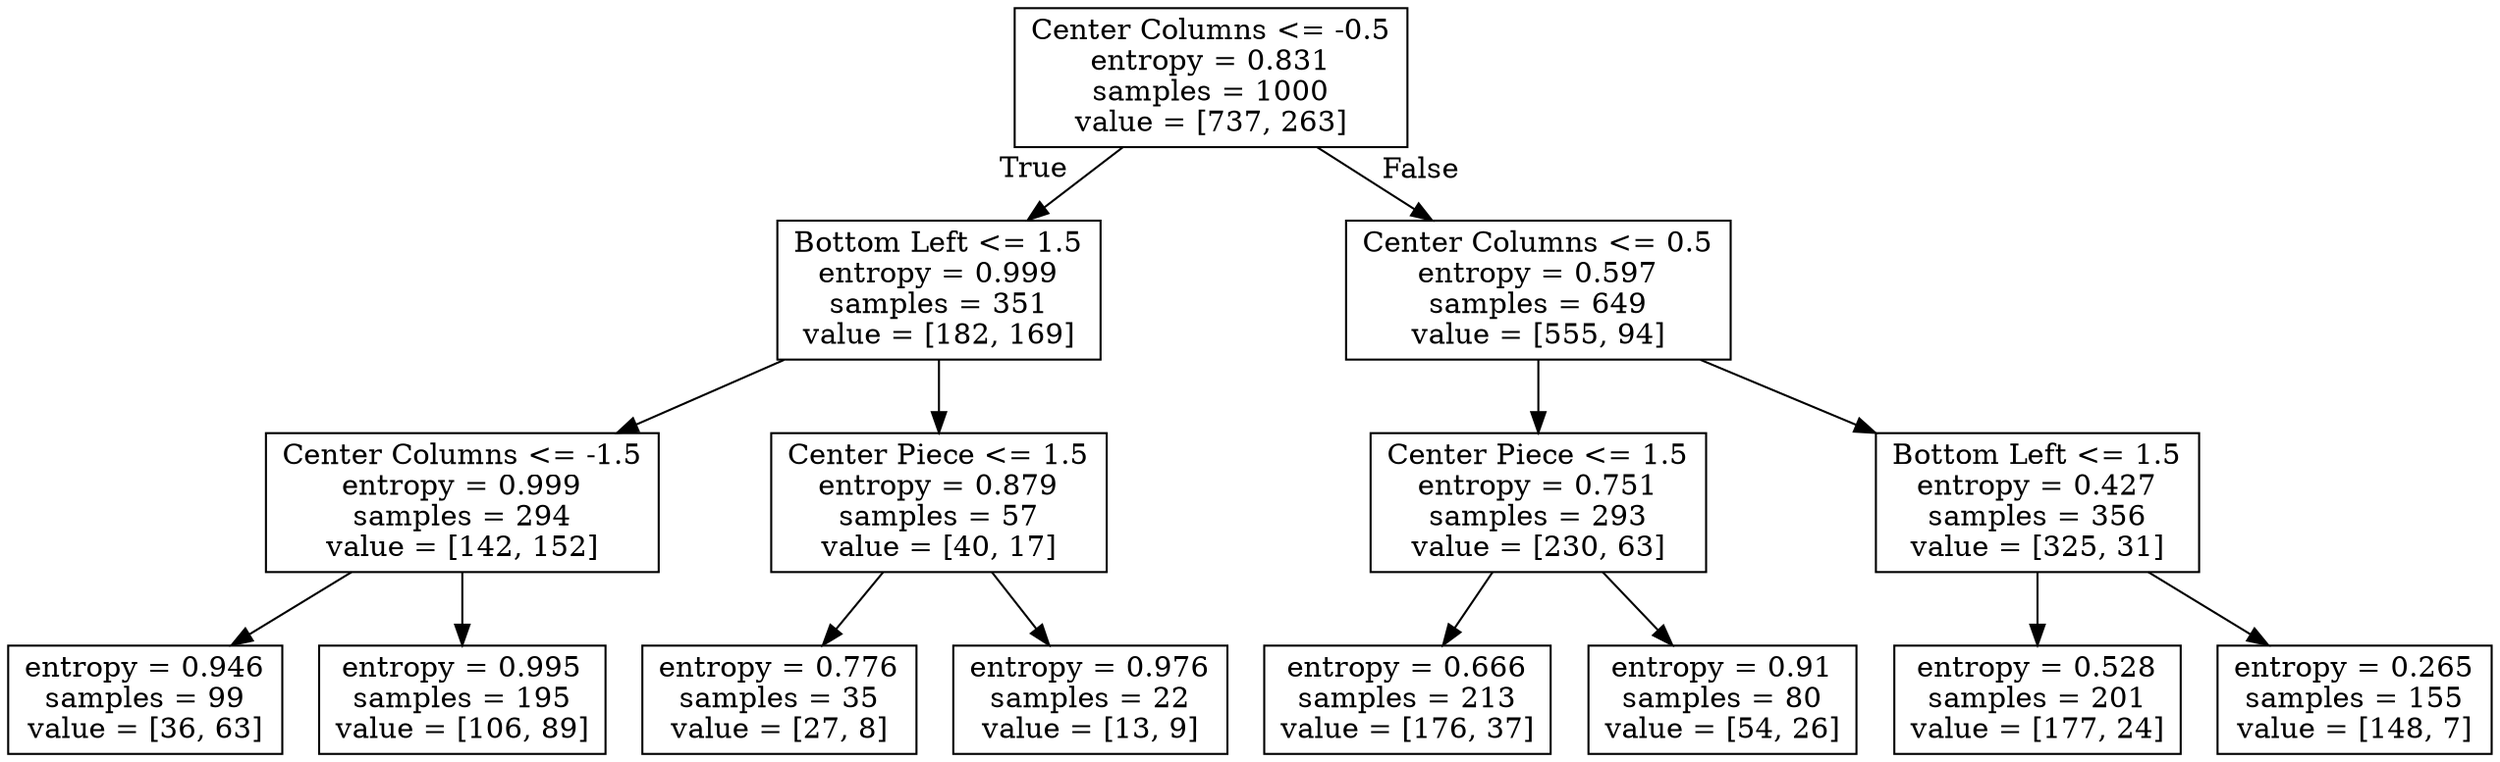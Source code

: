digraph Tree {
node [shape=box] ;
0 [label="Center Columns <= -0.5\nentropy = 0.831\nsamples = 1000\nvalue = [737, 263]"] ;
1 [label="Bottom Left <= 1.5\nentropy = 0.999\nsamples = 351\nvalue = [182, 169]"] ;
0 -> 1 [labeldistance=2.5, labelangle=45, headlabel="True"] ;
2 [label="Center Columns <= -1.5\nentropy = 0.999\nsamples = 294\nvalue = [142, 152]"] ;
1 -> 2 ;
3 [label="entropy = 0.946\nsamples = 99\nvalue = [36, 63]"] ;
2 -> 3 ;
4 [label="entropy = 0.995\nsamples = 195\nvalue = [106, 89]"] ;
2 -> 4 ;
5 [label="Center Piece <= 1.5\nentropy = 0.879\nsamples = 57\nvalue = [40, 17]"] ;
1 -> 5 ;
6 [label="entropy = 0.776\nsamples = 35\nvalue = [27, 8]"] ;
5 -> 6 ;
7 [label="entropy = 0.976\nsamples = 22\nvalue = [13, 9]"] ;
5 -> 7 ;
8 [label="Center Columns <= 0.5\nentropy = 0.597\nsamples = 649\nvalue = [555, 94]"] ;
0 -> 8 [labeldistance=2.5, labelangle=-45, headlabel="False"] ;
9 [label="Center Piece <= 1.5\nentropy = 0.751\nsamples = 293\nvalue = [230, 63]"] ;
8 -> 9 ;
10 [label="entropy = 0.666\nsamples = 213\nvalue = [176, 37]"] ;
9 -> 10 ;
11 [label="entropy = 0.91\nsamples = 80\nvalue = [54, 26]"] ;
9 -> 11 ;
12 [label="Bottom Left <= 1.5\nentropy = 0.427\nsamples = 356\nvalue = [325, 31]"] ;
8 -> 12 ;
13 [label="entropy = 0.528\nsamples = 201\nvalue = [177, 24]"] ;
12 -> 13 ;
14 [label="entropy = 0.265\nsamples = 155\nvalue = [148, 7]"] ;
12 -> 14 ;
}